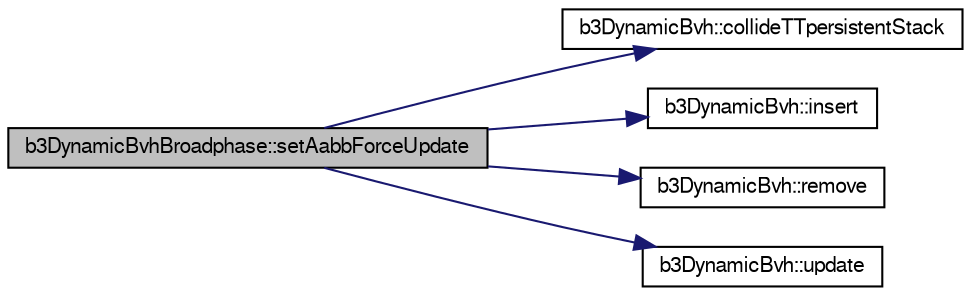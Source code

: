 digraph G
{
  bgcolor="transparent";
  edge [fontname="FreeSans",fontsize=10,labelfontname="FreeSans",labelfontsize=10];
  node [fontname="FreeSans",fontsize=10,shape=record];
  rankdir=LR;
  Node1 [label="b3DynamicBvhBroadphase::setAabbForceUpdate",height=0.2,width=0.4,color="black", fillcolor="grey75", style="filled" fontcolor="black"];
  Node1 -> Node2 [color="midnightblue",fontsize=10,style="solid"];
  Node2 [label="b3DynamicBvh::collideTTpersistentStack",height=0.2,width=0.4,color="black",URL="$structb3_dynamic_bvh.html#f7990e02888057aab7e03f6697c061e6"];
  Node1 -> Node3 [color="midnightblue",fontsize=10,style="solid"];
  Node3 [label="b3DynamicBvh::insert",height=0.2,width=0.4,color="black",URL="$structb3_dynamic_bvh.html#8c03edf7d8c65340d05854c3f4ca83b2"];
  Node1 -> Node4 [color="midnightblue",fontsize=10,style="solid"];
  Node4 [label="b3DynamicBvh::remove",height=0.2,width=0.4,color="black",URL="$structb3_dynamic_bvh.html#0a9f6a65186fc79006bb70a38f50b32b"];
  Node1 -> Node5 [color="midnightblue",fontsize=10,style="solid"];
  Node5 [label="b3DynamicBvh::update",height=0.2,width=0.4,color="black",URL="$structb3_dynamic_bvh.html#28962c1f37ea20a2a5981716b8943fb9"];
}
